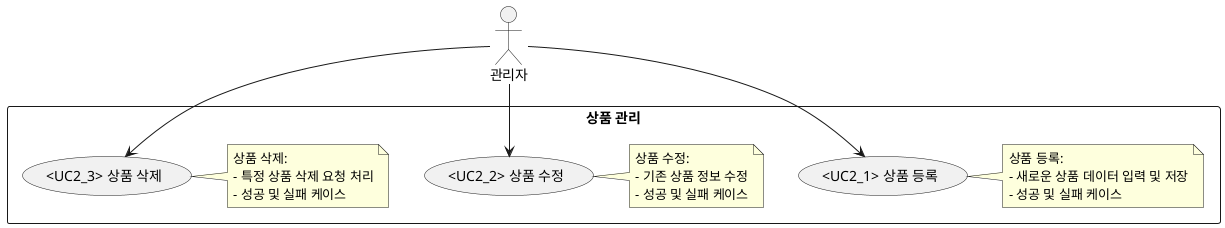 @startuml
actor "관리자" as Admin

rectangle "상품 관리" {
  usecase "<UC2_1> 상품 등록" as UC2_1
  note right of UC2_1
  상품 등록:
  - 새로운 상품 데이터 입력 및 저장
  - 성공 및 실패 케이스
  end note

  usecase "<UC2_2> 상품 수정" as UC2_2
  note right of UC2_2
  상품 수정:
  - 기존 상품 정보 수정
  - 성공 및 실패 케이스
  end note

  usecase "<UC2_3> 상품 삭제" as UC2_3
  note right of UC2_3
  상품 삭제:
  - 특정 상품 삭제 요청 처리
  - 성공 및 실패 케이스
  end note
}

Admin --> UC2_1
Admin --> UC2_2
Admin --> UC2_3

@enduml
